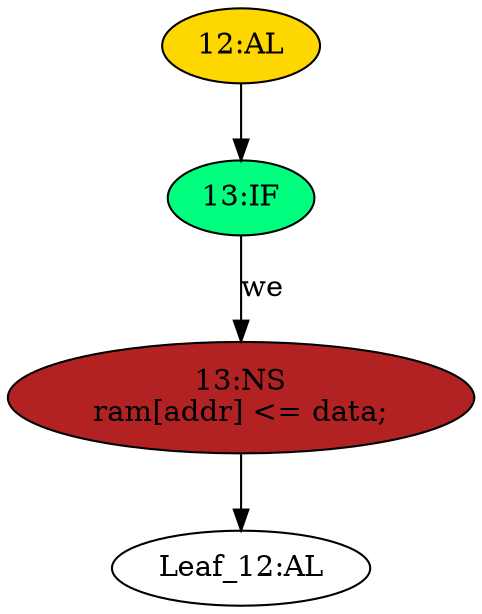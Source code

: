 strict digraph "" {
	node [label="\N"];
	"13:IF"	[ast="<pyverilog.vparser.ast.IfStatement object at 0x7fc20d8ef450>",
		fillcolor=springgreen,
		label="13:IF",
		statements="[]",
		style=filled,
		typ=IfStatement];
	"13:NS"	[ast="<pyverilog.vparser.ast.NonblockingSubstitution object at 0x7fc20d8ef150>",
		fillcolor=firebrick,
		label="13:NS
ram[addr] <= data;",
		statements="[<pyverilog.vparser.ast.NonblockingSubstitution object at 0x7fc20d8ef150>]",
		style=filled,
		typ=NonblockingSubstitution];
	"13:IF" -> "13:NS"	[cond="['we']",
		label=we,
		lineno=13];
	"Leaf_12:AL"	[def_var="['ram']",
		label="Leaf_12:AL"];
	"13:NS" -> "Leaf_12:AL"	[cond="[]",
		lineno=None];
	"12:AL"	[ast="<pyverilog.vparser.ast.Always object at 0x7fc20d8ef550>",
		clk_sens=True,
		fillcolor=gold,
		label="12:AL",
		sens="['clk']",
		statements="[]",
		style=filled,
		typ=Always,
		use_var="['we', 'data']"];
	"12:AL" -> "13:IF"	[cond="[]",
		lineno=None];
}
